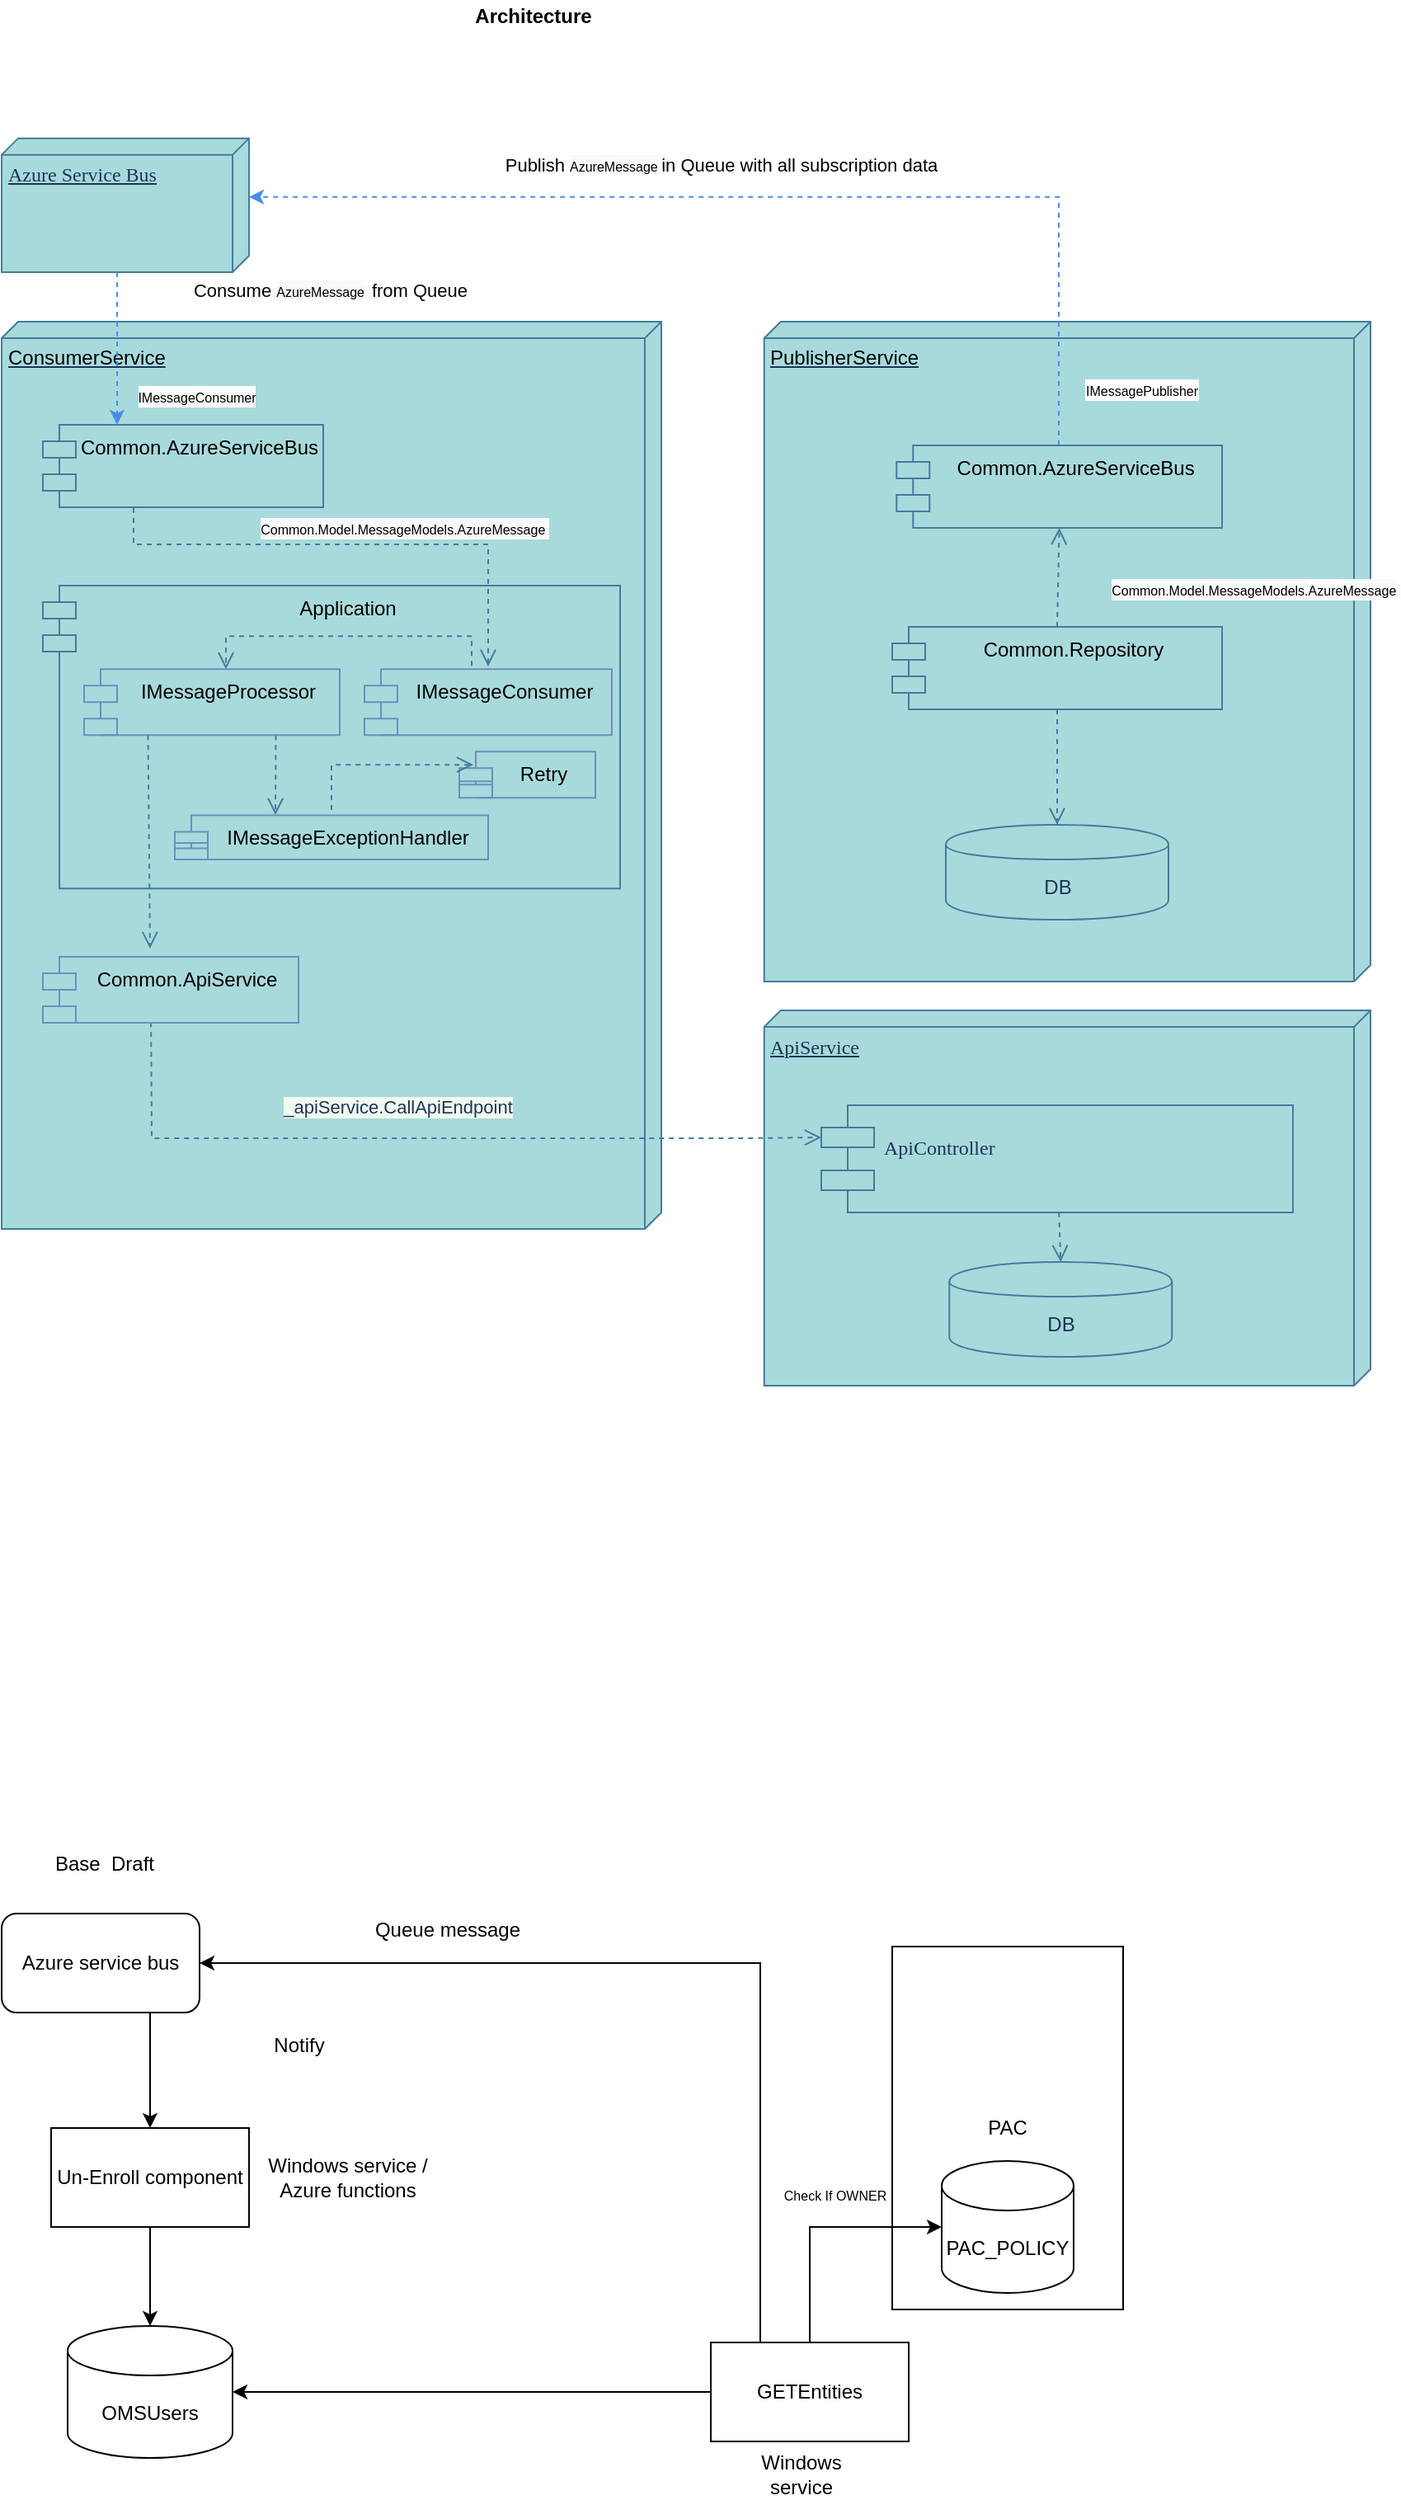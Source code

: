 <mxfile version="13.7.9" type="device" pages="2"><diagram name="GetEntities | Azure | Un-Enroll" id="YWX_oo5Ik_LWh249_0xG"><mxGraphModel dx="1264" dy="592" grid="1" gridSize="10" guides="1" tooltips="1" connect="1" arrows="1" fold="1" page="1" pageScale="1" pageWidth="850" pageHeight="1100" math="0" shadow="0"><root><mxCell id="g9vxhVPwm_Ly3e5X6F3U-0"/><mxCell id="g9vxhVPwm_Ly3e5X6F3U-1" parent="g9vxhVPwm_Ly3e5X6F3U-0"/><mxCell id="MpFkc5_67omG8KqftaGf-94" value="&lt;div style=&quot;text-align: center&quot;&gt;&lt;span&gt;&lt;font color=&quot;#000000&quot; face=&quot;helvetica&quot;&gt;PublisherService&lt;/font&gt;&lt;/span&gt;&lt;/div&gt;" style="verticalAlign=top;align=left;spacingTop=8;spacingLeft=2;spacingRight=12;shape=cube;size=10;direction=south;fontStyle=4;html=1;shadow=0;comic=0;labelBackgroundColor=none;strokeWidth=1;fontFamily=Verdana;fontSize=12;fillColor=#A8DADC;strokeColor=#457B9D;fontColor=#1D3557;rounded=1;" parent="g9vxhVPwm_Ly3e5X6F3U-1" vertex="1"><mxGeometry x="522.36" y="205" width="367.64" height="400" as="geometry"/></mxCell><mxCell id="g9vxhVPwm_Ly3e5X6F3U-2" value="PAC" style="rounded=0;whiteSpace=wrap;html=1;" parent="g9vxhVPwm_Ly3e5X6F3U-1" vertex="1"><mxGeometry x="600" y="1190" width="140" height="220" as="geometry"/></mxCell><mxCell id="g9vxhVPwm_Ly3e5X6F3U-3" value="OMSUsers" style="shape=cylinder3;whiteSpace=wrap;html=1;boundedLbl=1;backgroundOutline=1;size=15;" parent="g9vxhVPwm_Ly3e5X6F3U-1" vertex="1"><mxGeometry x="100" y="1420" width="100" height="80" as="geometry"/></mxCell><mxCell id="g9vxhVPwm_Ly3e5X6F3U-4" value="PAC_POLICY" style="shape=cylinder3;whiteSpace=wrap;html=1;boundedLbl=1;backgroundOutline=1;size=15;" parent="g9vxhVPwm_Ly3e5X6F3U-1" vertex="1"><mxGeometry x="630" y="1320" width="80" height="80" as="geometry"/></mxCell><mxCell id="g9vxhVPwm_Ly3e5X6F3U-5" style="edgeStyle=orthogonalEdgeStyle;rounded=0;orthogonalLoop=1;jettySize=auto;html=1;exitX=0.75;exitY=1;exitDx=0;exitDy=0;" parent="g9vxhVPwm_Ly3e5X6F3U-1" source="g9vxhVPwm_Ly3e5X6F3U-6" target="g9vxhVPwm_Ly3e5X6F3U-8" edge="1"><mxGeometry relative="1" as="geometry"/></mxCell><mxCell id="g9vxhVPwm_Ly3e5X6F3U-6" value="Azure service bus" style="rounded=1;whiteSpace=wrap;html=1;" parent="g9vxhVPwm_Ly3e5X6F3U-1" vertex="1"><mxGeometry x="60" y="1170" width="120" height="60" as="geometry"/></mxCell><mxCell id="g9vxhVPwm_Ly3e5X6F3U-7" style="edgeStyle=orthogonalEdgeStyle;rounded=0;orthogonalLoop=1;jettySize=auto;html=1;exitX=0.5;exitY=1;exitDx=0;exitDy=0;entryX=0.5;entryY=0;entryDx=0;entryDy=0;entryPerimeter=0;" parent="g9vxhVPwm_Ly3e5X6F3U-1" source="g9vxhVPwm_Ly3e5X6F3U-8" target="g9vxhVPwm_Ly3e5X6F3U-3" edge="1"><mxGeometry relative="1" as="geometry"/></mxCell><mxCell id="g9vxhVPwm_Ly3e5X6F3U-8" value="Un-Enroll component" style="rounded=0;whiteSpace=wrap;html=1;" parent="g9vxhVPwm_Ly3e5X6F3U-1" vertex="1"><mxGeometry x="90" y="1300" width="120" height="60" as="geometry"/></mxCell><mxCell id="g9vxhVPwm_Ly3e5X6F3U-10" style="edgeStyle=orthogonalEdgeStyle;rounded=0;orthogonalLoop=1;jettySize=auto;html=1;exitX=0.5;exitY=0;exitDx=0;exitDy=0;entryX=0;entryY=0.5;entryDx=0;entryDy=0;entryPerimeter=0;" parent="g9vxhVPwm_Ly3e5X6F3U-1" source="g9vxhVPwm_Ly3e5X6F3U-12" target="g9vxhVPwm_Ly3e5X6F3U-4" edge="1"><mxGeometry relative="1" as="geometry"/></mxCell><mxCell id="g9vxhVPwm_Ly3e5X6F3U-11" style="edgeStyle=orthogonalEdgeStyle;rounded=0;orthogonalLoop=1;jettySize=auto;html=1;exitX=0.25;exitY=0;exitDx=0;exitDy=0;entryX=1;entryY=0.5;entryDx=0;entryDy=0;" parent="g9vxhVPwm_Ly3e5X6F3U-1" source="g9vxhVPwm_Ly3e5X6F3U-12" target="g9vxhVPwm_Ly3e5X6F3U-6" edge="1"><mxGeometry relative="1" as="geometry"/></mxCell><mxCell id="g9vxhVPwm_Ly3e5X6F3U-17" style="edgeStyle=orthogonalEdgeStyle;rounded=0;orthogonalLoop=1;jettySize=auto;html=1;exitX=0;exitY=0.5;exitDx=0;exitDy=0;" parent="g9vxhVPwm_Ly3e5X6F3U-1" source="g9vxhVPwm_Ly3e5X6F3U-12" target="g9vxhVPwm_Ly3e5X6F3U-3" edge="1"><mxGeometry relative="1" as="geometry"><Array as="points"><mxPoint x="280" y="1460"/><mxPoint x="280" y="1460"/></Array></mxGeometry></mxCell><mxCell id="g9vxhVPwm_Ly3e5X6F3U-12" value="GETEntities" style="rounded=0;whiteSpace=wrap;html=1;" parent="g9vxhVPwm_Ly3e5X6F3U-1" vertex="1"><mxGeometry x="490" y="1430" width="120" height="60" as="geometry"/></mxCell><mxCell id="g9vxhVPwm_Ly3e5X6F3U-14" value="Queue message" style="text;html=1;align=center;verticalAlign=middle;resizable=0;points=[];autosize=1;strokeColor=none;fillColor=none;" parent="g9vxhVPwm_Ly3e5X6F3U-1" vertex="1"><mxGeometry x="280" y="1170" width="100" height="20" as="geometry"/></mxCell><mxCell id="g9vxhVPwm_Ly3e5X6F3U-15" value="&lt;font style=&quot;font-size: 8px&quot;&gt;Check If OWNER&lt;/font&gt;" style="text;html=1;align=center;verticalAlign=middle;resizable=0;points=[];autosize=1;strokeColor=none;fillColor=none;" parent="g9vxhVPwm_Ly3e5X6F3U-1" vertex="1"><mxGeometry x="525" y="1330" width="80" height="20" as="geometry"/></mxCell><mxCell id="g9vxhVPwm_Ly3e5X6F3U-16" value="Notify" style="text;html=1;align=center;verticalAlign=middle;resizable=0;points=[];autosize=1;strokeColor=none;fillColor=none;" parent="g9vxhVPwm_Ly3e5X6F3U-1" vertex="1"><mxGeometry x="215" y="1240" width="50" height="20" as="geometry"/></mxCell><mxCell id="iHRwfC06mSbck0n5cihP-0" value="Windows service / Azure functions" style="text;html=1;strokeColor=none;fillColor=none;align=center;verticalAlign=middle;whiteSpace=wrap;rounded=0;" parent="g9vxhVPwm_Ly3e5X6F3U-1" vertex="1"><mxGeometry x="215" y="1320" width="110" height="20" as="geometry"/></mxCell><mxCell id="uh5OrGOxGRGimji1GdnX-0" value="Windows service" style="text;html=1;strokeColor=none;fillColor=none;align=center;verticalAlign=middle;whiteSpace=wrap;rounded=0;" parent="g9vxhVPwm_Ly3e5X6F3U-1" vertex="1"><mxGeometry x="525" y="1500" width="40" height="20" as="geometry"/></mxCell><mxCell id="h5mSkuH654vGLQwa2qY7-1" value="&lt;b&gt;Architecture&lt;/b&gt;" style="text;html=1;strokeColor=none;fillColor=none;align=center;verticalAlign=middle;whiteSpace=wrap;rounded=0;" parent="g9vxhVPwm_Ly3e5X6F3U-1" vertex="1"><mxGeometry x="285" y="10" width="195" height="20" as="geometry"/></mxCell><mxCell id="MpFkc5_67omG8KqftaGf-1" value="&lt;div style=&quot;text-align: center&quot;&gt;&lt;span&gt;&lt;font color=&quot;#000000&quot; face=&quot;helvetica&quot;&gt;ConsumerService&lt;/font&gt;&lt;/span&gt;&lt;/div&gt;" style="verticalAlign=top;align=left;spacingTop=8;spacingLeft=2;spacingRight=12;shape=cube;size=10;direction=south;fontStyle=4;html=1;shadow=0;comic=0;labelBackgroundColor=none;strokeWidth=1;fontFamily=Verdana;fontSize=12;fillColor=#A8DADC;strokeColor=#457B9D;fontColor=#1D3557;rounded=1;" parent="g9vxhVPwm_Ly3e5X6F3U-1" vertex="1"><mxGeometry x="60" y="205" width="400" height="550" as="geometry"/></mxCell><mxCell id="MpFkc5_67omG8KqftaGf-24" style="edgeStyle=orthogonalEdgeStyle;rounded=0;orthogonalLoop=1;jettySize=auto;html=1;dashed=1;strokeColor=#4C8CE6;fontColor=#000000;entryX=0;entryY=0;entryDx=35.59;entryDy=0;entryPerimeter=0;" parent="g9vxhVPwm_Ly3e5X6F3U-1" target="MpFkc5_67omG8KqftaGf-26" edge="1"><mxGeometry relative="1" as="geometry"><mxPoint x="170.11" y="95.606" as="targetPoint"/><Array as="points"><mxPoint x="701" y="280"/><mxPoint x="701" y="129"/></Array><mxPoint x="701" y="280" as="sourcePoint"/></mxGeometry></mxCell><mxCell id="MpFkc5_67omG8KqftaGf-108" value="Publish&amp;nbsp;&lt;span style=&quot;background-color: rgb(248 , 249 , 250)&quot;&gt;&lt;font face=&quot;helvetica&quot;&gt;&lt;span style=&quot;font-size: 8px&quot;&gt;AzureMessage&lt;/span&gt;&lt;/font&gt;&lt;/span&gt;&lt;span style=&quot;font-size: 8px ; text-align: left ; background-color: rgb(248 , 249 , 250)&quot;&gt;&amp;nbsp;&lt;/span&gt;in Queue with all subscription data" style="edgeLabel;html=1;align=center;verticalAlign=middle;resizable=0;points=[];" parent="MpFkc5_67omG8KqftaGf-24" vertex="1" connectable="0"><mxGeometry x="0.195" relative="1" as="geometry"><mxPoint x="27.62" y="-19.42" as="offset"/></mxGeometry></mxCell><mxCell id="JKGaPhFzbYF2ZpIH3RCB-13" value="&lt;font style=&quot;font-size: 8px&quot;&gt;IMessagePublisher&lt;/font&gt;" style="edgeLabel;html=1;align=center;verticalAlign=middle;resizable=0;points=[];" parent="MpFkc5_67omG8KqftaGf-24" vertex="1" connectable="0"><mxGeometry x="-0.952" y="-2" relative="1" as="geometry"><mxPoint x="47.54" y="-18.26" as="offset"/></mxGeometry></mxCell><mxCell id="MpFkc5_67omG8KqftaGf-114" style="html=1;verticalAlign=bottom;endArrow=open;dashed=1;endSize=8;fontSize=11;strokeColor=#457B9D;fontColor=#1D3557;labelBackgroundColor=#F1FAEE;rounded=0;exitX=0.5;exitY=0;exitDx=0;exitDy=0;entryX=0.5;entryY=1;entryDx=0;entryDy=0;" parent="g9vxhVPwm_Ly3e5X6F3U-1" source="MpFkc5_67omG8KqftaGf-112" target="MpFkc5_67omG8KqftaGf-25" edge="1"><mxGeometry relative="1" as="geometry"><mxPoint x="655.61" y="345.5" as="sourcePoint"/><mxPoint x="656.61" y="317.5" as="targetPoint"/></mxGeometry></mxCell><mxCell id="MpFkc5_67omG8KqftaGf-117" value="&lt;font&gt;&lt;span style=&quot;background-color: rgb(248 , 249 , 250)&quot;&gt;&lt;font face=&quot;helvetica&quot;&gt;&lt;span style=&quot;font-size: 8px&quot;&gt;Common.Model.MessageModels&lt;/span&gt;&lt;/font&gt;&lt;font face=&quot;helvetica&quot;&gt;&lt;span style=&quot;font-size: 8px&quot;&gt;.&lt;/span&gt;&lt;/font&gt;&lt;/span&gt;&lt;span style=&quot;font-family: &amp;#34;helvetica&amp;#34; ; font-size: 8px ; background-color: rgb(248 , 249 , 250)&quot;&gt;Azure&lt;/span&gt;&lt;span style=&quot;background-color: rgb(248 , 249 , 250)&quot;&gt;&lt;font face=&quot;helvetica&quot;&gt;&lt;span style=&quot;font-size: 8px&quot;&gt;Message&lt;/span&gt;&lt;/font&gt;&lt;/span&gt;&lt;span style=&quot;font-size: 8px ; text-align: left ; background-color: rgb(248 , 249 , 250)&quot;&gt;&amp;nbsp;&lt;/span&gt;&lt;/font&gt;" style="edgeLabel;html=1;align=center;verticalAlign=middle;resizable=0;points=[];" parent="MpFkc5_67omG8KqftaGf-114" vertex="1" connectable="0"><mxGeometry x="-0.23" relative="1" as="geometry"><mxPoint x="119" as="offset"/></mxGeometry></mxCell><mxCell id="MpFkc5_67omG8KqftaGf-25" value="Common.AzureServiceBus" style="shape=module;align=left;spacingLeft=20;align=center;verticalAlign=top;fillColor=#A8DADC;strokeColor=#457B9D;" parent="g9vxhVPwm_Ly3e5X6F3U-1" vertex="1"><mxGeometry x="602.64" y="280" width="197.36" height="50" as="geometry"/></mxCell><mxCell id="MpFkc5_67omG8KqftaGf-26" value="Azure Service Bus" style="verticalAlign=top;align=left;spacingTop=8;spacingLeft=2;spacingRight=12;shape=cube;size=10;direction=south;fontStyle=4;html=1;shadow=0;comic=0;labelBackgroundColor=none;strokeWidth=1;fontFamily=Verdana;fontSize=12;fillColor=#A8DADC;strokeColor=#457B9D;fontColor=#1D3557;rounded=1;" parent="g9vxhVPwm_Ly3e5X6F3U-1" vertex="1"><mxGeometry x="60" y="93.82" width="150" height="81.18" as="geometry"/></mxCell><mxCell id="MpFkc5_67omG8KqftaGf-27" value="Common.AzureServiceBus" style="shape=module;align=left;spacingLeft=20;align=center;verticalAlign=top;fillColor=#A8DADC;strokeColor=#457B9D;" parent="g9vxhVPwm_Ly3e5X6F3U-1" vertex="1"><mxGeometry x="85" y="267.5" width="170" height="50" as="geometry"/></mxCell><mxCell id="MpFkc5_67omG8KqftaGf-28" style="edgeStyle=orthogonalEdgeStyle;rounded=0;orthogonalLoop=1;jettySize=auto;html=1;dashed=1;strokeColor=#4C8CE6;fontColor=#000000;exitX=0;exitY=0;exitDx=81.18;exitDy=80;exitPerimeter=0;" parent="g9vxhVPwm_Ly3e5X6F3U-1" source="MpFkc5_67omG8KqftaGf-26" target="MpFkc5_67omG8KqftaGf-27" edge="1"><mxGeometry relative="1" as="geometry"><mxPoint x="140.0" y="105" as="targetPoint"/><Array as="points"><mxPoint x="130" y="195"/><mxPoint x="130" y="195"/></Array><mxPoint x="550" y="250" as="sourcePoint"/></mxGeometry></mxCell><mxCell id="MpFkc5_67omG8KqftaGf-85" value="Application" style="shape=module;align=left;spacingLeft=20;align=center;verticalAlign=top;fillColor=#A8DADC;strokeColor=#457B9D;" parent="g9vxhVPwm_Ly3e5X6F3U-1" vertex="1"><mxGeometry x="85" y="365" width="350" height="183.59" as="geometry"/></mxCell><mxCell id="MpFkc5_67omG8KqftaGf-86" value="Retry" style="shape=module;align=left;spacingLeft=20;align=center;verticalAlign=top;strokeColor=#6c8ebf;fillColor=#A8DADC;" parent="g9vxhVPwm_Ly3e5X6F3U-1" vertex="1"><mxGeometry x="337.5" y="465.59" width="82.5" height="28" as="geometry"/></mxCell><mxCell id="MpFkc5_67omG8KqftaGf-87" style="html=1;verticalAlign=bottom;endArrow=open;dashed=1;endSize=8;fontSize=11;strokeColor=#457B9D;fontColor=#1D3557;labelBackgroundColor=#F1FAEE;rounded=0;exitX=0.75;exitY=1;exitDx=0;exitDy=0;" parent="g9vxhVPwm_Ly3e5X6F3U-1" source="MpFkc5_67omG8KqftaGf-88" edge="1"><mxGeometry relative="1" as="geometry"><Array as="points"/><mxPoint x="226" y="504" as="targetPoint"/></mxGeometry></mxCell><mxCell id="MpFkc5_67omG8KqftaGf-88" value="IMessageProcessor&#10;" style="shape=module;align=left;spacingLeft=20;align=center;verticalAlign=top;strokeColor=#6c8ebf;fillColor=#A8DADC;" parent="g9vxhVPwm_Ly3e5X6F3U-1" vertex="1"><mxGeometry x="110" y="415.59" width="155" height="40" as="geometry"/></mxCell><mxCell id="MpFkc5_67omG8KqftaGf-89" style="html=1;verticalAlign=bottom;endArrow=open;dashed=1;endSize=8;fontSize=11;strokeColor=#457B9D;fontColor=#1D3557;labelBackgroundColor=#F1FAEE;rounded=0;exitX=0.5;exitY=1;exitDx=0;exitDy=0;" parent="g9vxhVPwm_Ly3e5X6F3U-1" source="MpFkc5_67omG8KqftaGf-90" edge="1"><mxGeometry relative="1" as="geometry"><mxPoint x="346" y="473.59" as="targetPoint"/><Array as="points"><mxPoint x="260" y="473.59"/><mxPoint x="346" y="473.59"/></Array></mxGeometry></mxCell><mxCell id="MpFkc5_67omG8KqftaGf-90" value="IMessageExceptionHandler" style="shape=module;align=left;spacingLeft=20;align=center;verticalAlign=top;strokeColor=#6c8ebf;fillColor=#A8DADC;" parent="g9vxhVPwm_Ly3e5X6F3U-1" vertex="1"><mxGeometry x="165" y="504.19" width="190" height="26.79" as="geometry"/></mxCell><mxCell id="MpFkc5_67omG8KqftaGf-91" style="edgeStyle=orthogonalEdgeStyle;rounded=0;orthogonalLoop=1;jettySize=auto;html=1;exitX=0.5;exitY=1;exitDx=0;exitDy=0;" parent="g9vxhVPwm_Ly3e5X6F3U-1" source="MpFkc5_67omG8KqftaGf-90" target="MpFkc5_67omG8KqftaGf-90" edge="1"><mxGeometry relative="1" as="geometry"/></mxCell><mxCell id="MpFkc5_67omG8KqftaGf-92" style="html=1;verticalAlign=bottom;endArrow=open;dashed=1;endSize=8;fontSize=11;strokeColor=#457B9D;fontColor=#1D3557;labelBackgroundColor=#F1FAEE;rounded=0;exitX=0.5;exitY=1;exitDx=0;exitDy=0;" parent="g9vxhVPwm_Ly3e5X6F3U-1" edge="1"><mxGeometry relative="1" as="geometry"><mxPoint x="196" y="415.59" as="targetPoint"/><Array as="points"><mxPoint x="345" y="395.59"/><mxPoint x="196" y="395.59"/></Array><mxPoint x="345" y="455.59" as="sourcePoint"/></mxGeometry></mxCell><mxCell id="MpFkc5_67omG8KqftaGf-93" value="IMessageConsumer&#10;" style="shape=module;align=left;spacingLeft=20;align=center;verticalAlign=top;strokeColor=#6c8ebf;fillColor=#A8DADC;" parent="g9vxhVPwm_Ly3e5X6F3U-1" vertex="1"><mxGeometry x="280" y="415.59" width="150" height="40" as="geometry"/></mxCell><mxCell id="MpFkc5_67omG8KqftaGf-109" value="Consume&amp;nbsp;&lt;span style=&quot;background-color: rgb(248 , 249 , 250)&quot;&gt;&lt;font face=&quot;helvetica&quot;&gt;&lt;span style=&quot;font-size: 8px&quot;&gt;AzureMessage&lt;/span&gt;&lt;/font&gt;&lt;/span&gt;&lt;span style=&quot;font-size: 8px ; text-align: left ; background-color: rgb(248 , 249 , 250)&quot;&gt;&amp;nbsp;&amp;nbsp;&lt;/span&gt;from Queue" style="edgeLabel;html=1;align=center;verticalAlign=middle;resizable=0;points=[];" parent="g9vxhVPwm_Ly3e5X6F3U-1" vertex="1" connectable="0"><mxGeometry x="239.999" y="185.0" as="geometry"><mxPoint x="19" y="1" as="offset"/></mxGeometry></mxCell><mxCell id="MpFkc5_67omG8KqftaGf-112" value="Common.Repository" style="shape=module;align=left;spacingLeft=20;align=center;verticalAlign=top;fillColor=#A8DADC;strokeColor=#457B9D;fontSize=12;" parent="g9vxhVPwm_Ly3e5X6F3U-1" vertex="1"><mxGeometry x="600" y="390" width="200" height="50" as="geometry"/></mxCell><mxCell id="JKGaPhFzbYF2ZpIH3RCB-0" style="html=1;verticalAlign=bottom;endArrow=open;dashed=1;endSize=8;fontSize=11;strokeColor=#457B9D;fontColor=#1D3557;labelBackgroundColor=#F1FAEE;rounded=0;" parent="g9vxhVPwm_Ly3e5X6F3U-1" edge="1"><mxGeometry relative="1" as="geometry"><Array as="points"><mxPoint x="140" y="340"/><mxPoint x="260" y="340"/><mxPoint x="355" y="340"/></Array><mxPoint x="140" y="318" as="sourcePoint"/><mxPoint x="355" y="414" as="targetPoint"/></mxGeometry></mxCell><mxCell id="JKGaPhFzbYF2ZpIH3RCB-1" value="&lt;span style=&quot;background-color: rgb(248 , 249 , 250)&quot;&gt;&lt;font face=&quot;helvetica&quot;&gt;&lt;span style=&quot;font-size: 8px&quot;&gt;Common.Model.MessageModels&lt;/span&gt;&lt;/font&gt;&lt;font face=&quot;helvetica&quot;&gt;&lt;span style=&quot;font-size: 8px&quot;&gt;.&lt;/span&gt;&lt;/font&gt;&lt;/span&gt;&lt;span style=&quot;background-color: rgb(248 , 249 , 250)&quot;&gt;&lt;font face=&quot;helvetica&quot;&gt;&lt;span style=&quot;font-size: 8px&quot;&gt;AzureMessage&lt;/span&gt;&lt;/font&gt;&lt;/span&gt;&lt;span style=&quot;font-size: 8px ; text-align: left ; background-color: rgb(248 , 249 , 250)&quot;&gt;&amp;nbsp;&lt;/span&gt;" style="edgeLabel;html=1;align=center;verticalAlign=middle;resizable=0;points=[];" parent="JKGaPhFzbYF2ZpIH3RCB-0" vertex="1" connectable="0"><mxGeometry x="-0.529" y="1" relative="1" as="geometry"><mxPoint x="113.23" y="-9" as="offset"/></mxGeometry></mxCell><mxCell id="JKGaPhFzbYF2ZpIH3RCB-2" value="ApiService" style="verticalAlign=top;align=left;spacingTop=8;spacingLeft=2;spacingRight=12;shape=cube;size=10;direction=south;fontStyle=4;html=1;shadow=0;comic=0;labelBackgroundColor=none;strokeWidth=1;fontFamily=Verdana;fontSize=12;fillColor=#A8DADC;strokeColor=#457B9D;fontColor=#1D3557;rounded=1;" parent="g9vxhVPwm_Ly3e5X6F3U-1" vertex="1"><mxGeometry x="522.36" y="622.5" width="367.64" height="227.5" as="geometry"/></mxCell><mxCell id="JKGaPhFzbYF2ZpIH3RCB-4" value="_apiService.CallApiEndpoint" style="html=1;verticalAlign=bottom;endArrow=open;dashed=1;endSize=8;fontSize=11;strokeColor=#457B9D;fontColor=#1D3557;labelBackgroundColor=#F1FAEE;rounded=0;entryX=0;entryY=0.3;entryDx=0;entryDy=0;exitX=0.423;exitY=0.991;exitDx=0;exitDy=0;exitPerimeter=0;" parent="g9vxhVPwm_Ly3e5X6F3U-1" source="JKGaPhFzbYF2ZpIH3RCB-8" target="JKGaPhFzbYF2ZpIH3RCB-3" edge="1"><mxGeometry x="-0.079" y="10" relative="1" as="geometry"><mxPoint x="-80" y="664" as="sourcePoint"/><mxPoint x="630" y="745" as="targetPoint"/><Array as="points"><mxPoint x="151" y="700"/><mxPoint x="510" y="700"/></Array><mxPoint as="offset"/></mxGeometry></mxCell><mxCell id="JKGaPhFzbYF2ZpIH3RCB-5" value="DB" style="shape=cylinder;whiteSpace=wrap;html=1;boundedLbl=1;backgroundOutline=1;fillColor=#A8DADC;strokeColor=#457B9D;fontColor=#1D3557;rounded=1;" parent="g9vxhVPwm_Ly3e5X6F3U-1" vertex="1"><mxGeometry x="634.64" y="775" width="135" height="57.5" as="geometry"/></mxCell><mxCell id="JKGaPhFzbYF2ZpIH3RCB-6" value="" style="html=1;verticalAlign=bottom;endArrow=open;dashed=1;endSize=8;fontSize=11;strokeColor=#457B9D;fontColor=#1D3557;labelBackgroundColor=#F1FAEE;rounded=0;entryX=0.5;entryY=0;entryDx=0;entryDy=0;" parent="g9vxhVPwm_Ly3e5X6F3U-1" source="JKGaPhFzbYF2ZpIH3RCB-3" target="JKGaPhFzbYF2ZpIH3RCB-5" edge="1"><mxGeometry x="0.414" y="90" relative="1" as="geometry"><mxPoint x="724.14" y="705" as="sourcePoint"/><mxPoint x="722.0" y="795.21" as="targetPoint"/><Array as="points"/><mxPoint y="1" as="offset"/></mxGeometry></mxCell><mxCell id="JKGaPhFzbYF2ZpIH3RCB-8" value="Common.ApiService" style="shape=module;align=left;spacingLeft=20;align=center;verticalAlign=top;strokeColor=#6c8ebf;fillColor=#A8DADC;" parent="g9vxhVPwm_Ly3e5X6F3U-1" vertex="1"><mxGeometry x="85" y="590" width="155" height="40" as="geometry"/></mxCell><mxCell id="JKGaPhFzbYF2ZpIH3RCB-9" value="" style="html=1;verticalAlign=bottom;endArrow=open;dashed=1;endSize=8;fontSize=11;strokeColor=#457B9D;fontColor=#1D3557;labelBackgroundColor=#F1FAEE;rounded=0;exitX=0.25;exitY=1;exitDx=0;exitDy=0;" parent="g9vxhVPwm_Ly3e5X6F3U-1" source="MpFkc5_67omG8KqftaGf-88" edge="1"><mxGeometry x="0.1" y="-20" relative="1" as="geometry"><mxPoint x="148.75" y="455.59" as="sourcePoint"/><mxPoint x="150" y="585" as="targetPoint"/><Array as="points"/><mxPoint as="offset"/></mxGeometry></mxCell><mxCell id="JKGaPhFzbYF2ZpIH3RCB-12" value="Base&amp;nbsp; Draft" style="text;html=1;strokeColor=none;fillColor=none;align=center;verticalAlign=middle;whiteSpace=wrap;rounded=0;" parent="g9vxhVPwm_Ly3e5X6F3U-1" vertex="1"><mxGeometry x="85" y="1130" width="75" height="20" as="geometry"/></mxCell><mxCell id="JKGaPhFzbYF2ZpIH3RCB-21" value="&lt;span style=&quot;font-size: 8px ; background-color: rgb(248 , 249 , 250)&quot;&gt;IMessageConsumer&lt;/span&gt;" style="edgeLabel;html=1;align=center;verticalAlign=middle;resizable=0;points=[];" parent="g9vxhVPwm_Ly3e5X6F3U-1" vertex="1" connectable="0"><mxGeometry x="179.997" y="260.002" as="geometry"><mxPoint x="-2" y="-10" as="offset"/></mxGeometry></mxCell><mxCell id="JKGaPhFzbYF2ZpIH3RCB-3" value="&lt;font style=&quot;font-size: 8px&quot;&gt;&lt;span style=&quot;font-size: 12px&quot;&gt;ApiController&lt;br&gt;&lt;/span&gt;&lt;br&gt;&lt;/font&gt;" style="shape=component;align=left;spacingLeft=36;shadow=0;comic=0;labelBackgroundColor=none;strokeWidth=1;fontFamily=Verdana;fontSize=12;html=1;fillColor=#A8DADC;strokeColor=#457B9D;fontColor=#1D3557;rounded=1;" parent="g9vxhVPwm_Ly3e5X6F3U-1" vertex="1"><mxGeometry x="557" y="680" width="286" height="65" as="geometry"/></mxCell><mxCell id="JKGaPhFzbYF2ZpIH3RCB-51" value="DB" style="shape=cylinder;whiteSpace=wrap;html=1;boundedLbl=1;backgroundOutline=1;fillColor=#A8DADC;strokeColor=#457B9D;fontColor=#1D3557;rounded=1;" parent="g9vxhVPwm_Ly3e5X6F3U-1" vertex="1"><mxGeometry x="632.5" y="510" width="135" height="57.5" as="geometry"/></mxCell><mxCell id="JKGaPhFzbYF2ZpIH3RCB-52" value="" style="html=1;verticalAlign=bottom;endArrow=open;dashed=1;endSize=8;fontSize=11;strokeColor=#457B9D;fontColor=#1D3557;labelBackgroundColor=#F1FAEE;rounded=0;entryX=0.5;entryY=0;entryDx=0;entryDy=0;exitX=0.5;exitY=1;exitDx=0;exitDy=0;" parent="g9vxhVPwm_Ly3e5X6F3U-1" source="MpFkc5_67omG8KqftaGf-112" target="JKGaPhFzbYF2ZpIH3RCB-51" edge="1"><mxGeometry x="0.414" y="90" relative="1" as="geometry"><mxPoint x="714" y="460" as="sourcePoint"/><mxPoint x="733.54" y="445.21" as="targetPoint"/><Array as="points"/><mxPoint y="1" as="offset"/></mxGeometry></mxCell></root></mxGraphModel></diagram><diagram id="vhY2Fmp82K62NBEWJeFz" name="Flow Diagram"><mxGraphModel dx="1264" dy="627" grid="1" gridSize="10" guides="1" tooltips="1" connect="1" arrows="1" fold="1" page="1" pageScale="1" pageWidth="827" pageHeight="1169" math="0" shadow="0"><root><mxCell id="B7sOg931OcQHRhhKyiQT-0"/><mxCell id="B7sOg931OcQHRhhKyiQT-1" parent="B7sOg931OcQHRhhKyiQT-0"/><mxCell id="p2JNkIx0t6ojD2wfRgN_-2" style="html=1;verticalAlign=bottom;endArrow=open;dashed=1;endSize=8;fontSize=11;strokeColor=#457B9D;fontColor=#1D3557;labelBackgroundColor=#F1FAEE;rounded=0;entryX=0.5;entryY=1;entryDx=0;entryDy=0;exitX=0.5;exitY=0;exitDx=0;exitDy=0;" parent="B7sOg931OcQHRhhKyiQT-1" source="wmSff0rwg0iEjjdnr0uK-0" target="p2JNkIx0t6ojD2wfRgN_-1" edge="1"><mxGeometry relative="1" as="geometry"/></mxCell><mxCell id="wmSff0rwg0iEjjdnr0uK-0" value="&lt;font face=&quot;helvetica&quot;&gt;PublisherService&lt;/font&gt;&lt;br&gt;&lt;font face=&quot;helvetica&quot;&gt;(runned by default each 5 hours)&lt;/font&gt;" style="verticalAlign=top;align=center;spacingTop=8;spacingLeft=2;spacingRight=12;size=10;direction=south;fontStyle=0;html=1;shadow=0;comic=0;labelBackgroundColor=none;strokeWidth=1;fontFamily=Verdana;fontSize=10;fillColor=#A8DADC;strokeColor=#457B9D;fontColor=#1D3557;rounded=1;" parent="B7sOg931OcQHRhhKyiQT-1" vertex="1"><mxGeometry x="60" y="95" width="220" height="60" as="geometry"/></mxCell><mxCell id="p2JNkIx0t6ojD2wfRgN_-4" style="html=1;verticalAlign=bottom;endArrow=open;dashed=1;endSize=8;fontSize=11;strokeColor=#457B9D;fontColor=#1D3557;labelBackgroundColor=#F1FAEE;rounded=0;entryX=0.5;entryY=1;entryDx=0;entryDy=0;exitX=0.5;exitY=0;exitDx=0;exitDy=0;" parent="B7sOg931OcQHRhhKyiQT-1" source="p2JNkIx0t6ojD2wfRgN_-1" target="p2JNkIx0t6ojD2wfRgN_-3" edge="1"><mxGeometry relative="1" as="geometry"/></mxCell><mxCell id="lHIYs_McFzQsq0gGflSL-0" value="Yes" style="edgeLabel;html=1;align=center;verticalAlign=middle;resizable=0;points=[];fontColor=#000000;" parent="p2JNkIx0t6ojD2wfRgN_-4" vertex="1" connectable="0"><mxGeometry x="-0.326" y="2" relative="1" as="geometry"><mxPoint x="6" y="-13" as="offset"/></mxGeometry></mxCell><mxCell id="_XvT_PCRtWp7p7rgoPo4-1" style="html=1;verticalAlign=bottom;endArrow=open;dashed=1;endSize=8;fontSize=11;strokeColor=#457B9D;fontColor=#1D3557;labelBackgroundColor=#F1FAEE;rounded=0;entryX=1;entryY=0.5;entryDx=0;entryDy=0;exitX=1;exitY=0.5;exitDx=0;exitDy=0;" parent="B7sOg931OcQHRhhKyiQT-1" source="p2JNkIx0t6ojD2wfRgN_-1" target="wmSff0rwg0iEjjdnr0uK-0" edge="1"><mxGeometry relative="1" as="geometry"><mxPoint x="370" y="270" as="targetPoint"/><Array as="points"><mxPoint x="455" y="230"/><mxPoint x="170" y="230"/></Array></mxGeometry></mxCell><mxCell id="p2JNkIx0t6ojD2wfRgN_-1" value="Need to send message?" style="rhombus;&#10;verticalAlign=top;align=center;spacingTop=8;spacingLeft=2;spacingRight=12;size=8;direction=south;fontStyle=0;html=1;shadow=0;comic=0;labelBackgroundColor=none;strokeWidth=1;fontFamily=Verdana;fontSize=10;fillColor=#A8DADC;strokeColor=#457B9D;fontColor=#1D3557;" parent="B7sOg931OcQHRhhKyiQT-1" vertex="1"><mxGeometry x="360" y="40" width="190" height="170" as="geometry"/></mxCell><mxCell id="p2JNkIx0t6ojD2wfRgN_-3" value="Publish&amp;nbsp; AzureMessage to Azure Service Bus Queue&amp;nbsp;" style="whiteSpace=wrap;html=1;&#10;verticalAlign=top;align=center;spacingTop=8;spacingLeft=2;spacingRight=12;size=10;direction=south;fontStyle=0;html=1;shadow=0;comic=0;labelBackgroundColor=none;strokeWidth=1;fontFamily=Verdana;fillColor=#A8DADC;strokeColor=#457B9D;fontColor=#1D3557;rounded=1;strokeColor=#457B9D;fontSize=10;verticalAlign=top;" parent="B7sOg931OcQHRhhKyiQT-1" vertex="1"><mxGeometry x="630" y="92.5" width="180" height="62.5" as="geometry"/></mxCell><mxCell id="p2JNkIx0t6ojD2wfRgN_-5" style="html=1;verticalAlign=bottom;endArrow=open;dashed=1;endSize=8;fontSize=11;strokeColor=#457B9D;fontColor=#1D3557;labelBackgroundColor=#F1FAEE;rounded=0;entryX=0.5;entryY=1;entryDx=0;entryDy=0;exitX=0.5;exitY=0;exitDx=0;exitDy=0;" parent="B7sOg931OcQHRhhKyiQT-1" source="p2JNkIx0t6ojD2wfRgN_-6" target="p2JNkIx0t6ojD2wfRgN_-9" edge="1"><mxGeometry relative="1" as="geometry"><mxPoint x="360" y="335" as="targetPoint"/></mxGeometry></mxCell><mxCell id="p2JNkIx0t6ojD2wfRgN_-10" value="Api/endpoint" style="edgeLabel;html=1;align=center;verticalAlign=middle;resizable=0;points=[];" parent="p2JNkIx0t6ojD2wfRgN_-5" vertex="1" connectable="0"><mxGeometry x="-0.258" y="4" relative="1" as="geometry"><mxPoint x="42.0" y="-11" as="offset"/></mxGeometry></mxCell><mxCell id="p2JNkIx0t6ojD2wfRgN_-6" value="&lt;font face=&quot;helvetica&quot;&gt;ConsumerService&lt;/font&gt;&lt;br&gt;&lt;font face=&quot;helvetica&quot;&gt;received a msg from Azure&lt;/font&gt;" style="rounded=1;html=1;verticalAlign=top;align=center;spacingTop=8;spacingLeft=2;spacingRight=12;size=10;direction=south;fontStyle=0;html=1;shadow=0;comic=0;labelBackgroundColor=none;strokeWidth=1;fontFamily=Verdana;fontSize=10;fillColor=#A8DADC;strokeColor=#457B9D;fontColor=#1D3557;rounded=1;whiteSpace=wrap;" parent="B7sOg931OcQHRhhKyiQT-1" vertex="1"><mxGeometry x="60" y="305" width="220" height="60" as="geometry"/></mxCell><mxCell id="p2JNkIx0t6ojD2wfRgN_-9" value="Api endpoint&amp;nbsp;&lt;br&gt;is called.&amp;nbsp;" style="rounded=1;whiteSpace=wrap;html=1;verticalAlign=top;align=center;spacingTop=8;spacingLeft=2;spacingRight=12;size=10;direction=south;fontStyle=0;html=1;shadow=0;comic=0;labelBackgroundColor=none;strokeWidth=1;fontFamily=Verdana;fontSize=10;fillColor=#A8DADC;strokeColor=#457B9D;fontColor=#1D3557;rounded=1;" parent="B7sOg931OcQHRhhKyiQT-1" vertex="1"><mxGeometry x="570" y="305" width="240" height="60" as="geometry"/></mxCell><mxCell id="lHIYs_McFzQsq0gGflSL-1" value="No" style="text;html=1;align=center;verticalAlign=middle;resizable=0;points=[];autosize=1;fontColor=#000000;" parent="B7sOg931OcQHRhhKyiQT-1" vertex="1"><mxGeometry x="410" y="210" width="30" height="20" as="geometry"/></mxCell></root></mxGraphModel></diagram></mxfile>